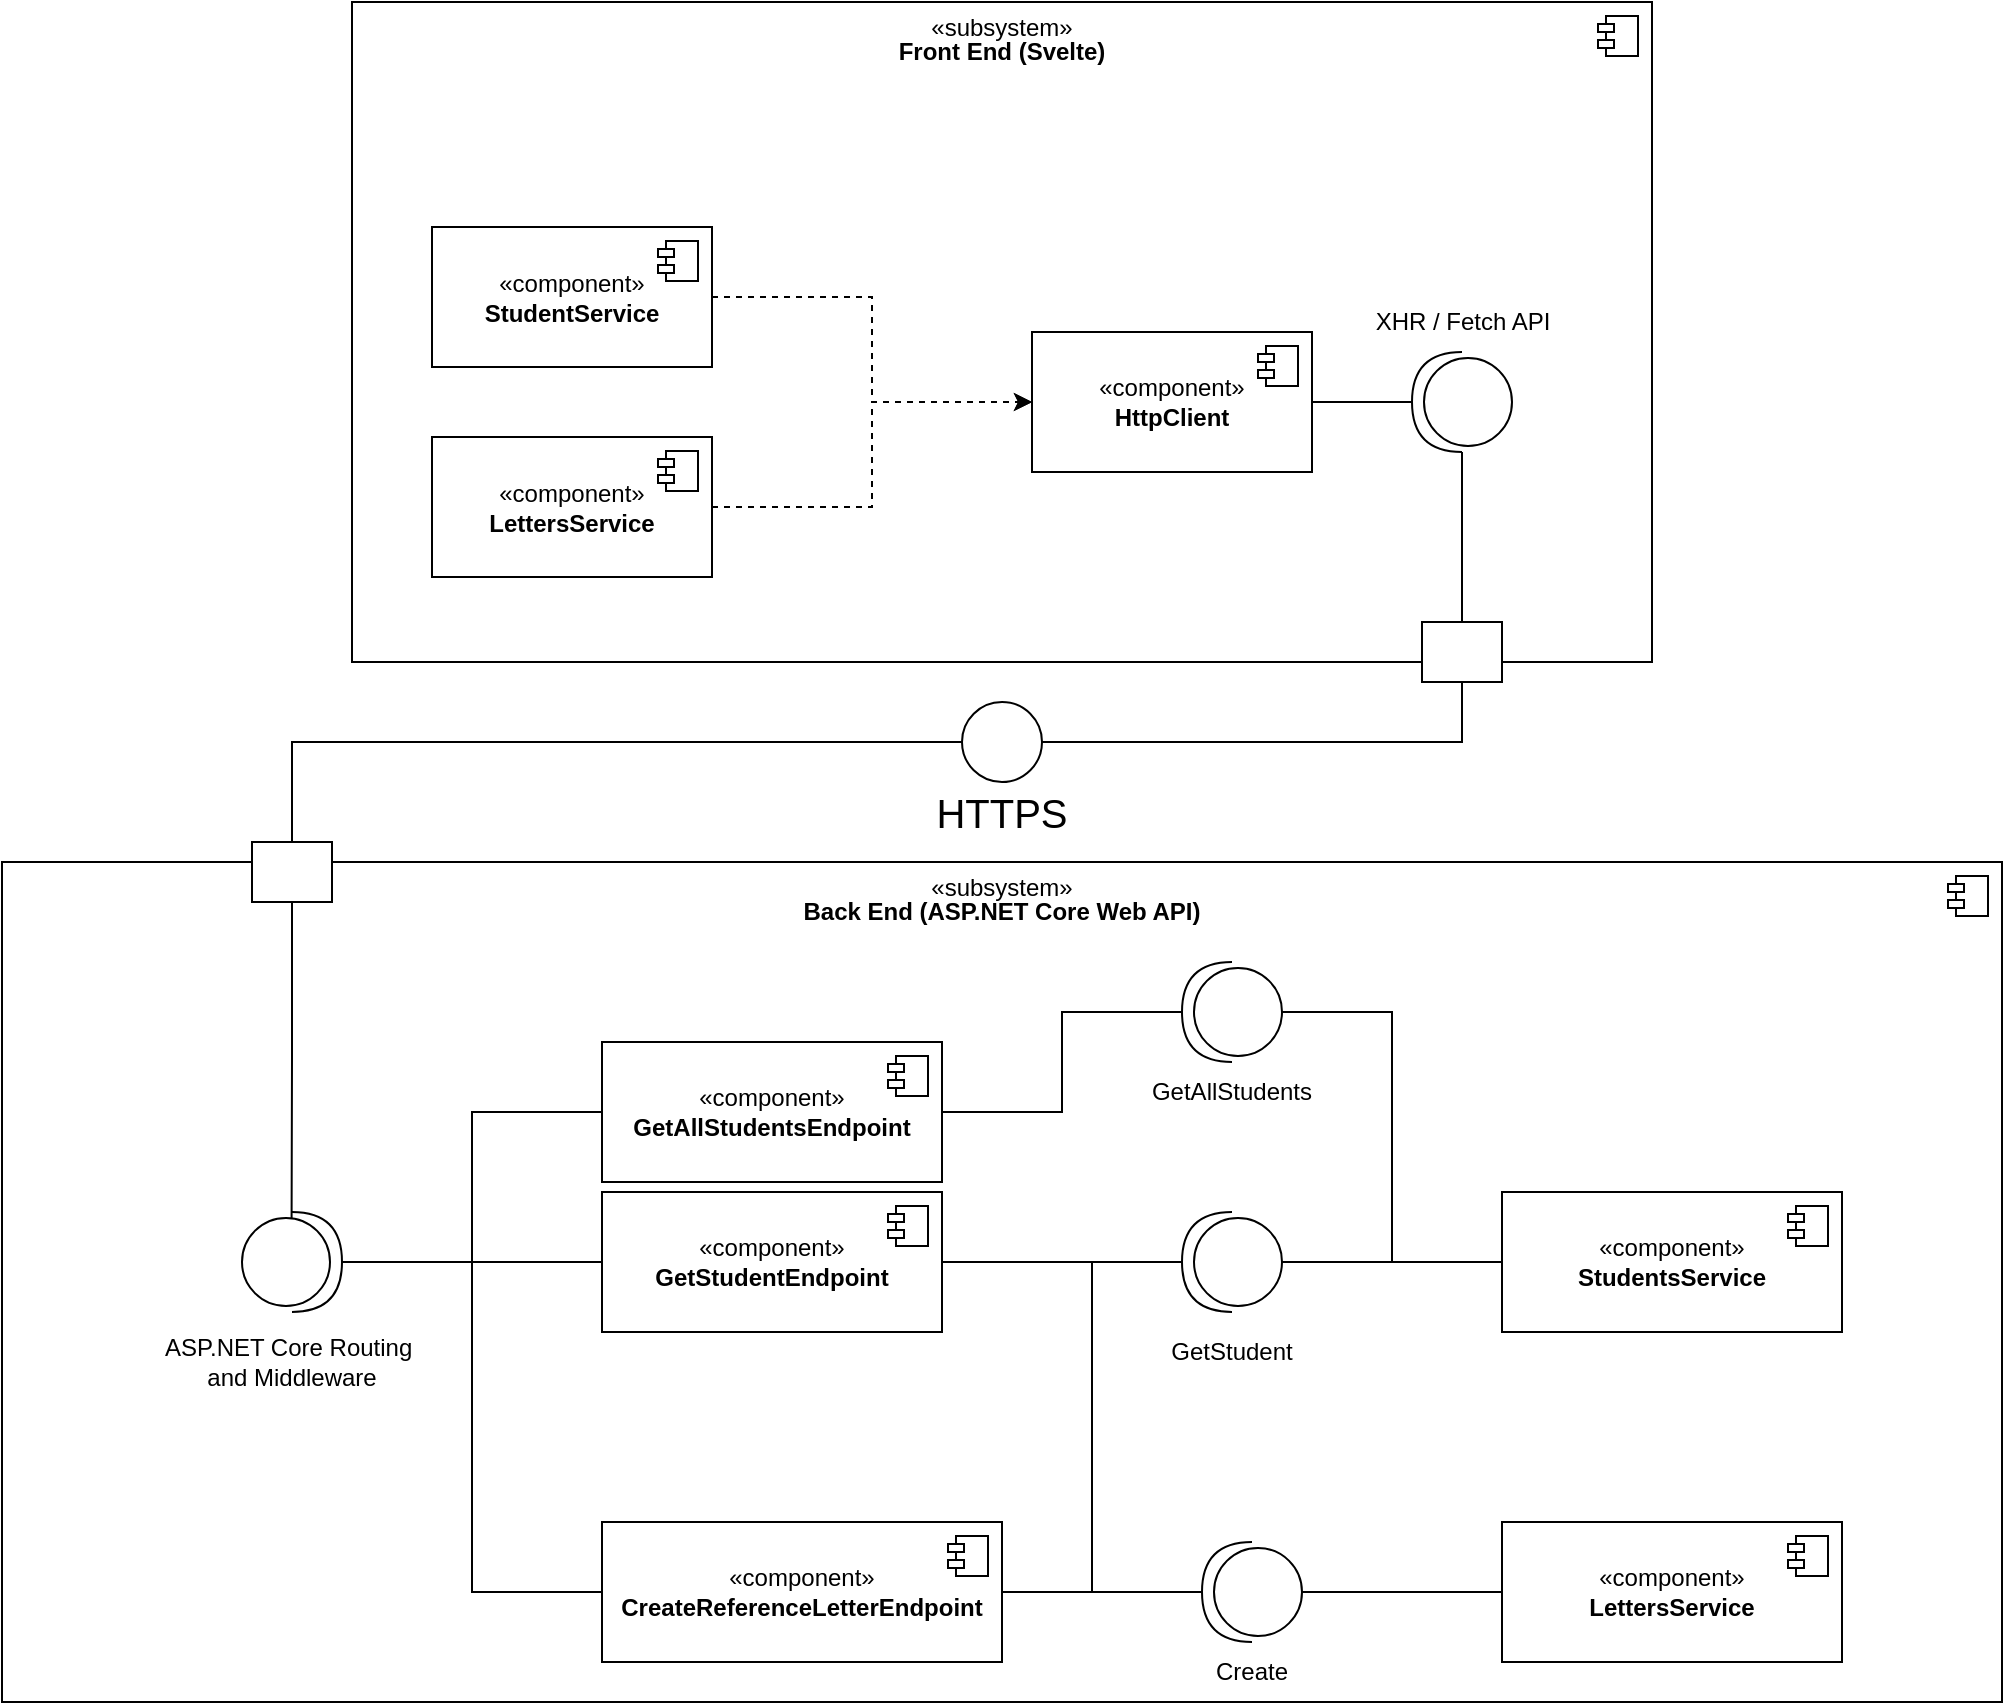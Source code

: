 <mxfile version="27.0.9">
  <diagram name="Page-1" id="jQp3iz5hJdYb-cLotaqS">
    <mxGraphModel dx="3201" dy="835" grid="1" gridSize="10" guides="1" tooltips="1" connect="1" arrows="1" fold="1" page="1" pageScale="1" pageWidth="850" pageHeight="1100" math="0" shadow="0">
      <root>
        <mxCell id="0" />
        <mxCell id="1" parent="0" />
        <mxCell id="27jedm5OofR4-CSV1UiA-5" value="&lt;div style=&quot;line-height: 100%;&quot;&gt;«subsystem»&lt;br&gt;&lt;b&gt;Front End (Svelte)&lt;/b&gt;&lt;/div&gt;" style="html=1;dropTarget=0;whiteSpace=wrap;align=center;imageVerticalAlign=top;imageAspect=1;verticalAlign=top;" vertex="1" parent="1">
          <mxGeometry x="-730" y="80" width="650" height="330" as="geometry" />
        </mxCell>
        <mxCell id="27jedm5OofR4-CSV1UiA-6" value="" style="shape=module;jettyWidth=8;jettyHeight=4;" vertex="1" parent="27jedm5OofR4-CSV1UiA-5">
          <mxGeometry x="1" width="20" height="20" relative="1" as="geometry">
            <mxPoint x="-27" y="7" as="offset" />
          </mxGeometry>
        </mxCell>
        <mxCell id="27jedm5OofR4-CSV1UiA-7" value="&lt;div style=&quot;line-height: 100%;&quot;&gt;«subsystem»&lt;br&gt;&lt;b&gt;Back End (ASP.NET Core Web API)&lt;/b&gt;&lt;/div&gt;" style="html=1;dropTarget=0;whiteSpace=wrap;align=center;imageVerticalAlign=top;imageAspect=1;verticalAlign=top;" vertex="1" parent="1">
          <mxGeometry x="-905" y="510" width="1000" height="420" as="geometry" />
        </mxCell>
        <mxCell id="27jedm5OofR4-CSV1UiA-8" value="" style="shape=module;jettyWidth=8;jettyHeight=4;" vertex="1" parent="27jedm5OofR4-CSV1UiA-7">
          <mxGeometry x="1" width="20" height="20" relative="1" as="geometry">
            <mxPoint x="-27" y="7" as="offset" />
          </mxGeometry>
        </mxCell>
        <mxCell id="27jedm5OofR4-CSV1UiA-13" style="edgeStyle=orthogonalEdgeStyle;rounded=0;orthogonalLoop=1;jettySize=auto;html=1;entryX=1;entryY=0.5;entryDx=0;entryDy=0;fontFamily=Helvetica;fontSize=12;fontColor=default;endArrow=none;startFill=0;" edge="1" parent="1" source="27jedm5OofR4-CSV1UiA-10" target="27jedm5OofR4-CSV1UiA-12">
          <mxGeometry relative="1" as="geometry">
            <Array as="points">
              <mxPoint x="-175" y="450" />
            </Array>
          </mxGeometry>
        </mxCell>
        <mxCell id="27jedm5OofR4-CSV1UiA-10" value="" style="rounded=0;whiteSpace=wrap;html=1;strokeColor=default;align=center;verticalAlign=middle;fontFamily=Helvetica;fontSize=12;fontColor=default;fillColor=default;" vertex="1" parent="1">
          <mxGeometry x="-195" y="390" width="40" height="30" as="geometry" />
        </mxCell>
        <mxCell id="27jedm5OofR4-CSV1UiA-67" style="edgeStyle=orthogonalEdgeStyle;rounded=0;orthogonalLoop=1;jettySize=auto;html=1;entryX=0;entryY=0.5;entryDx=0;entryDy=0;fontFamily=Helvetica;fontSize=12;fontColor=default;endArrow=none;startFill=0;" edge="1" parent="1" source="27jedm5OofR4-CSV1UiA-11" target="27jedm5OofR4-CSV1UiA-12">
          <mxGeometry relative="1" as="geometry">
            <Array as="points">
              <mxPoint x="-760" y="450" />
            </Array>
          </mxGeometry>
        </mxCell>
        <mxCell id="27jedm5OofR4-CSV1UiA-11" value="" style="rounded=0;whiteSpace=wrap;html=1;strokeColor=default;align=center;verticalAlign=middle;fontFamily=Helvetica;fontSize=12;fontColor=default;fillColor=default;" vertex="1" parent="1">
          <mxGeometry x="-780" y="500" width="40" height="30" as="geometry" />
        </mxCell>
        <mxCell id="27jedm5OofR4-CSV1UiA-12" value="" style="ellipse;whiteSpace=wrap;html=1;aspect=fixed;strokeColor=default;align=center;verticalAlign=middle;fontFamily=Helvetica;fontSize=12;fontColor=default;fillColor=default;" vertex="1" parent="1">
          <mxGeometry x="-425" y="430" width="40" height="40" as="geometry" />
        </mxCell>
        <mxCell id="27jedm5OofR4-CSV1UiA-15" value="HTTPS" style="text;html=1;align=center;verticalAlign=middle;whiteSpace=wrap;rounded=0;fontFamily=Helvetica;fontSize=20;fontColor=default;" vertex="1" parent="1">
          <mxGeometry x="-450" y="460" width="90" height="50" as="geometry" />
        </mxCell>
        <mxCell id="27jedm5OofR4-CSV1UiA-16" value="«component»&lt;br&gt;&lt;b&gt;HttpClient&lt;/b&gt;" style="html=1;dropTarget=0;whiteSpace=wrap;strokeColor=default;align=center;verticalAlign=middle;fontFamily=Helvetica;fontSize=12;fontColor=default;fillColor=default;" vertex="1" parent="1">
          <mxGeometry x="-390" y="245" width="140" height="70" as="geometry" />
        </mxCell>
        <mxCell id="27jedm5OofR4-CSV1UiA-17" value="" style="shape=module;jettyWidth=8;jettyHeight=4;strokeColor=default;align=center;verticalAlign=middle;fontFamily=Helvetica;fontSize=12;fontColor=default;fillColor=default;" vertex="1" parent="27jedm5OofR4-CSV1UiA-16">
          <mxGeometry x="1" width="20" height="20" relative="1" as="geometry">
            <mxPoint x="-27" y="7" as="offset" />
          </mxGeometry>
        </mxCell>
        <mxCell id="27jedm5OofR4-CSV1UiA-23" style="edgeStyle=orthogonalEdgeStyle;rounded=0;orthogonalLoop=1;jettySize=auto;html=1;entryX=0.5;entryY=0;entryDx=0;entryDy=0;fontFamily=Helvetica;fontSize=12;fontColor=default;endArrow=none;startFill=0;" edge="1" parent="1" source="27jedm5OofR4-CSV1UiA-21" target="27jedm5OofR4-CSV1UiA-10">
          <mxGeometry relative="1" as="geometry" />
        </mxCell>
        <mxCell id="27jedm5OofR4-CSV1UiA-21" value="" style="shape=providedRequiredInterface;html=1;verticalLabelPosition=bottom;sketch=0;strokeColor=default;align=center;verticalAlign=middle;fontFamily=Helvetica;fontSize=12;fontColor=default;fillColor=default;rotation=-180;" vertex="1" parent="1">
          <mxGeometry x="-200" y="255" width="50" height="50" as="geometry" />
        </mxCell>
        <mxCell id="27jedm5OofR4-CSV1UiA-22" style="edgeStyle=orthogonalEdgeStyle;rounded=0;orthogonalLoop=1;jettySize=auto;html=1;exitX=1;exitY=0.5;exitDx=0;exitDy=0;entryX=1;entryY=0.5;entryDx=0;entryDy=0;entryPerimeter=0;fontFamily=Helvetica;fontSize=12;fontColor=default;endArrow=none;startFill=0;" edge="1" parent="1" source="27jedm5OofR4-CSV1UiA-16" target="27jedm5OofR4-CSV1UiA-21">
          <mxGeometry relative="1" as="geometry" />
        </mxCell>
        <mxCell id="27jedm5OofR4-CSV1UiA-24" value="«component»&lt;br&gt;&lt;b&gt;StudentService&lt;/b&gt;" style="html=1;dropTarget=0;whiteSpace=wrap;strokeColor=default;align=center;verticalAlign=middle;fontFamily=Helvetica;fontSize=12;fontColor=default;fillColor=default;" vertex="1" parent="1">
          <mxGeometry x="-690" y="192.5" width="140" height="70" as="geometry" />
        </mxCell>
        <mxCell id="27jedm5OofR4-CSV1UiA-25" value="" style="shape=module;jettyWidth=8;jettyHeight=4;strokeColor=default;align=center;verticalAlign=middle;fontFamily=Helvetica;fontSize=12;fontColor=default;fillColor=default;" vertex="1" parent="27jedm5OofR4-CSV1UiA-24">
          <mxGeometry x="1" width="20" height="20" relative="1" as="geometry">
            <mxPoint x="-27" y="7" as="offset" />
          </mxGeometry>
        </mxCell>
        <mxCell id="27jedm5OofR4-CSV1UiA-34" style="edgeStyle=orthogonalEdgeStyle;rounded=0;orthogonalLoop=1;jettySize=auto;html=1;exitX=1;exitY=0.5;exitDx=0;exitDy=0;entryX=0;entryY=0.5;entryDx=0;entryDy=0;fontFamily=Helvetica;fontSize=12;fontColor=default;dashed=1;" edge="1" parent="1" source="27jedm5OofR4-CSV1UiA-26" target="27jedm5OofR4-CSV1UiA-16">
          <mxGeometry relative="1" as="geometry" />
        </mxCell>
        <mxCell id="27jedm5OofR4-CSV1UiA-26" value="«component»&lt;br&gt;&lt;b&gt;LettersService&lt;/b&gt;" style="html=1;dropTarget=0;whiteSpace=wrap;strokeColor=default;align=center;verticalAlign=middle;fontFamily=Helvetica;fontSize=12;fontColor=default;fillColor=default;" vertex="1" parent="1">
          <mxGeometry x="-690" y="297.5" width="140" height="70" as="geometry" />
        </mxCell>
        <mxCell id="27jedm5OofR4-CSV1UiA-27" value="" style="shape=module;jettyWidth=8;jettyHeight=4;strokeColor=default;align=center;verticalAlign=middle;fontFamily=Helvetica;fontSize=12;fontColor=default;fillColor=default;" vertex="1" parent="27jedm5OofR4-CSV1UiA-26">
          <mxGeometry x="1" width="20" height="20" relative="1" as="geometry">
            <mxPoint x="-27" y="7" as="offset" />
          </mxGeometry>
        </mxCell>
        <mxCell id="27jedm5OofR4-CSV1UiA-28" value="XHR / Fetch API" style="text;html=1;align=center;verticalAlign=middle;whiteSpace=wrap;rounded=0;fontFamily=Helvetica;fontSize=12;fontColor=default;" vertex="1" parent="1">
          <mxGeometry x="-227.5" y="225" width="105" height="30" as="geometry" />
        </mxCell>
        <mxCell id="27jedm5OofR4-CSV1UiA-32" style="edgeStyle=orthogonalEdgeStyle;rounded=0;orthogonalLoop=1;jettySize=auto;html=1;entryX=0;entryY=0.5;entryDx=0;entryDy=0;fontFamily=Helvetica;fontSize=12;fontColor=default;exitX=1;exitY=0.5;exitDx=0;exitDy=0;dashed=1;" edge="1" parent="1" source="27jedm5OofR4-CSV1UiA-24" target="27jedm5OofR4-CSV1UiA-16">
          <mxGeometry relative="1" as="geometry">
            <mxPoint x="-440" y="280.0" as="sourcePoint" />
          </mxGeometry>
        </mxCell>
        <mxCell id="27jedm5OofR4-CSV1UiA-36" value="«component»&lt;br&gt;&lt;b&gt;GetAllStudentsEndpoint&lt;/b&gt;" style="html=1;dropTarget=0;whiteSpace=wrap;strokeColor=default;align=center;verticalAlign=middle;fontFamily=Helvetica;fontSize=12;fontColor=default;fillColor=default;" vertex="1" parent="1">
          <mxGeometry x="-605" y="600" width="170" height="70" as="geometry" />
        </mxCell>
        <mxCell id="27jedm5OofR4-CSV1UiA-37" value="" style="shape=module;jettyWidth=8;jettyHeight=4;strokeColor=default;align=center;verticalAlign=middle;fontFamily=Helvetica;fontSize=12;fontColor=default;fillColor=default;" vertex="1" parent="27jedm5OofR4-CSV1UiA-36">
          <mxGeometry x="1" width="20" height="20" relative="1" as="geometry">
            <mxPoint x="-27" y="7" as="offset" />
          </mxGeometry>
        </mxCell>
        <mxCell id="27jedm5OofR4-CSV1UiA-38" value="«component»&lt;br&gt;&lt;b&gt;GetStudentEndpoint&lt;/b&gt;" style="html=1;dropTarget=0;whiteSpace=wrap;strokeColor=default;align=center;verticalAlign=middle;fontFamily=Helvetica;fontSize=12;fontColor=default;fillColor=default;" vertex="1" parent="1">
          <mxGeometry x="-605" y="675" width="170" height="70" as="geometry" />
        </mxCell>
        <mxCell id="27jedm5OofR4-CSV1UiA-39" value="" style="shape=module;jettyWidth=8;jettyHeight=4;strokeColor=default;align=center;verticalAlign=middle;fontFamily=Helvetica;fontSize=12;fontColor=default;fillColor=default;" vertex="1" parent="27jedm5OofR4-CSV1UiA-38">
          <mxGeometry x="1" width="20" height="20" relative="1" as="geometry">
            <mxPoint x="-27" y="7" as="offset" />
          </mxGeometry>
        </mxCell>
        <mxCell id="27jedm5OofR4-CSV1UiA-40" value="«component»&lt;br&gt;&lt;b&gt;CreateReferenceLetterEndpoint&lt;/b&gt;" style="html=1;dropTarget=0;whiteSpace=wrap;strokeColor=default;align=center;verticalAlign=middle;fontFamily=Helvetica;fontSize=12;fontColor=default;fillColor=default;" vertex="1" parent="1">
          <mxGeometry x="-605" y="840" width="200" height="70" as="geometry" />
        </mxCell>
        <mxCell id="27jedm5OofR4-CSV1UiA-41" value="" style="shape=module;jettyWidth=8;jettyHeight=4;strokeColor=default;align=center;verticalAlign=middle;fontFamily=Helvetica;fontSize=12;fontColor=default;fillColor=default;" vertex="1" parent="27jedm5OofR4-CSV1UiA-40">
          <mxGeometry x="1" width="20" height="20" relative="1" as="geometry">
            <mxPoint x="-27" y="7" as="offset" />
          </mxGeometry>
        </mxCell>
        <mxCell id="27jedm5OofR4-CSV1UiA-43" style="edgeStyle=orthogonalEdgeStyle;rounded=0;orthogonalLoop=1;jettySize=auto;html=1;exitX=1;exitY=0.5;exitDx=0;exitDy=0;exitPerimeter=0;entryX=0;entryY=0.5;entryDx=0;entryDy=0;fontFamily=Helvetica;fontSize=12;fontColor=default;endArrow=none;startFill=0;" edge="1" parent="1" source="27jedm5OofR4-CSV1UiA-42" target="27jedm5OofR4-CSV1UiA-36">
          <mxGeometry relative="1" as="geometry" />
        </mxCell>
        <mxCell id="27jedm5OofR4-CSV1UiA-42" value="" style="shape=providedRequiredInterface;html=1;verticalLabelPosition=bottom;sketch=0;strokeColor=default;align=center;verticalAlign=middle;fontFamily=Helvetica;fontSize=12;fontColor=default;fillColor=default;rotation=0;" vertex="1" parent="1">
          <mxGeometry x="-785" y="685" width="50" height="50" as="geometry" />
        </mxCell>
        <mxCell id="27jedm5OofR4-CSV1UiA-44" style="edgeStyle=orthogonalEdgeStyle;rounded=0;orthogonalLoop=1;jettySize=auto;html=1;entryX=1;entryY=0.5;entryDx=0;entryDy=0;entryPerimeter=0;fontFamily=Helvetica;fontSize=12;fontColor=default;endArrow=none;startFill=0;" edge="1" parent="1" source="27jedm5OofR4-CSV1UiA-38" target="27jedm5OofR4-CSV1UiA-42">
          <mxGeometry relative="1" as="geometry" />
        </mxCell>
        <mxCell id="27jedm5OofR4-CSV1UiA-46" style="edgeStyle=orthogonalEdgeStyle;rounded=0;orthogonalLoop=1;jettySize=auto;html=1;entryX=1;entryY=0.5;entryDx=0;entryDy=0;entryPerimeter=0;fontFamily=Helvetica;fontSize=12;fontColor=default;endArrow=none;startFill=0;" edge="1" parent="1" source="27jedm5OofR4-CSV1UiA-40" target="27jedm5OofR4-CSV1UiA-42">
          <mxGeometry relative="1" as="geometry" />
        </mxCell>
        <mxCell id="27jedm5OofR4-CSV1UiA-47" style="edgeStyle=orthogonalEdgeStyle;rounded=0;orthogonalLoop=1;jettySize=auto;html=1;entryX=0.496;entryY=0.062;entryDx=0;entryDy=0;entryPerimeter=0;fontFamily=Helvetica;fontSize=12;fontColor=default;endArrow=none;startFill=0;" edge="1" parent="1" source="27jedm5OofR4-CSV1UiA-11" target="27jedm5OofR4-CSV1UiA-42">
          <mxGeometry relative="1" as="geometry" />
        </mxCell>
        <mxCell id="27jedm5OofR4-CSV1UiA-48" value="ASP.NET Core Routing&amp;nbsp;&lt;div&gt;and Middleware&lt;/div&gt;" style="text;html=1;align=center;verticalAlign=middle;whiteSpace=wrap;rounded=0;fontFamily=Helvetica;fontSize=12;fontColor=default;" vertex="1" parent="1">
          <mxGeometry x="-840" y="740" width="160" height="40" as="geometry" />
        </mxCell>
        <mxCell id="27jedm5OofR4-CSV1UiA-49" value="«component»&lt;br&gt;&lt;b&gt;StudentsService&lt;/b&gt;" style="html=1;dropTarget=0;whiteSpace=wrap;strokeColor=default;align=center;verticalAlign=middle;fontFamily=Helvetica;fontSize=12;fontColor=default;fillColor=default;" vertex="1" parent="1">
          <mxGeometry x="-155" y="675" width="170" height="70" as="geometry" />
        </mxCell>
        <mxCell id="27jedm5OofR4-CSV1UiA-50" value="" style="shape=module;jettyWidth=8;jettyHeight=4;strokeColor=default;align=center;verticalAlign=middle;fontFamily=Helvetica;fontSize=12;fontColor=default;fillColor=default;" vertex="1" parent="27jedm5OofR4-CSV1UiA-49">
          <mxGeometry x="1" width="20" height="20" relative="1" as="geometry">
            <mxPoint x="-27" y="7" as="offset" />
          </mxGeometry>
        </mxCell>
        <mxCell id="27jedm5OofR4-CSV1UiA-51" value="«component»&lt;br&gt;&lt;b&gt;LettersService&lt;/b&gt;" style="html=1;dropTarget=0;whiteSpace=wrap;strokeColor=default;align=center;verticalAlign=middle;fontFamily=Helvetica;fontSize=12;fontColor=default;fillColor=default;" vertex="1" parent="1">
          <mxGeometry x="-155" y="840" width="170" height="70" as="geometry" />
        </mxCell>
        <mxCell id="27jedm5OofR4-CSV1UiA-52" value="" style="shape=module;jettyWidth=8;jettyHeight=4;strokeColor=default;align=center;verticalAlign=middle;fontFamily=Helvetica;fontSize=12;fontColor=default;fillColor=default;" vertex="1" parent="27jedm5OofR4-CSV1UiA-51">
          <mxGeometry x="1" width="20" height="20" relative="1" as="geometry">
            <mxPoint x="-27" y="7" as="offset" />
          </mxGeometry>
        </mxCell>
        <mxCell id="27jedm5OofR4-CSV1UiA-55" style="edgeStyle=orthogonalEdgeStyle;rounded=0;orthogonalLoop=1;jettySize=auto;html=1;entryX=0;entryY=0.5;entryDx=0;entryDy=0;fontFamily=Helvetica;fontSize=12;fontColor=default;endArrow=none;startFill=0;" edge="1" parent="1" source="27jedm5OofR4-CSV1UiA-53" target="27jedm5OofR4-CSV1UiA-49">
          <mxGeometry relative="1" as="geometry" />
        </mxCell>
        <mxCell id="27jedm5OofR4-CSV1UiA-53" value="" style="shape=providedRequiredInterface;html=1;verticalLabelPosition=bottom;sketch=0;strokeColor=default;align=center;verticalAlign=middle;fontFamily=Helvetica;fontSize=12;fontColor=default;fillColor=default;rotation=-180;" vertex="1" parent="1">
          <mxGeometry x="-315" y="560" width="50" height="50" as="geometry" />
        </mxCell>
        <mxCell id="27jedm5OofR4-CSV1UiA-54" style="edgeStyle=orthogonalEdgeStyle;rounded=0;orthogonalLoop=1;jettySize=auto;html=1;exitX=1;exitY=0.5;exitDx=0;exitDy=0;entryX=1;entryY=0.5;entryDx=0;entryDy=0;entryPerimeter=0;fontFamily=Helvetica;fontSize=12;fontColor=default;endArrow=none;startFill=0;" edge="1" parent="1" source="27jedm5OofR4-CSV1UiA-36" target="27jedm5OofR4-CSV1UiA-53">
          <mxGeometry relative="1" as="geometry" />
        </mxCell>
        <mxCell id="27jedm5OofR4-CSV1UiA-56" value="GetAllStudents" style="text;html=1;align=center;verticalAlign=middle;whiteSpace=wrap;rounded=0;fontFamily=Helvetica;fontSize=12;fontColor=default;" vertex="1" parent="1">
          <mxGeometry x="-340" y="610" width="100" height="30" as="geometry" />
        </mxCell>
        <mxCell id="27jedm5OofR4-CSV1UiA-60" style="edgeStyle=orthogonalEdgeStyle;rounded=0;orthogonalLoop=1;jettySize=auto;html=1;exitX=0;exitY=0.5;exitDx=0;exitDy=0;exitPerimeter=0;entryX=0;entryY=0.5;entryDx=0;entryDy=0;fontFamily=Helvetica;fontSize=12;fontColor=default;startArrow=none;startFill=0;endArrow=none;" edge="1" parent="1" source="27jedm5OofR4-CSV1UiA-57" target="27jedm5OofR4-CSV1UiA-49">
          <mxGeometry relative="1" as="geometry" />
        </mxCell>
        <mxCell id="27jedm5OofR4-CSV1UiA-57" value="" style="shape=providedRequiredInterface;html=1;verticalLabelPosition=bottom;sketch=0;strokeColor=default;align=center;verticalAlign=middle;fontFamily=Helvetica;fontSize=12;fontColor=default;fillColor=default;rotation=-180;" vertex="1" parent="1">
          <mxGeometry x="-315" y="685" width="50" height="50" as="geometry" />
        </mxCell>
        <mxCell id="27jedm5OofR4-CSV1UiA-58" value="GetStudent" style="text;html=1;align=center;verticalAlign=middle;whiteSpace=wrap;rounded=0;fontFamily=Helvetica;fontSize=12;fontColor=default;" vertex="1" parent="1">
          <mxGeometry x="-340" y="740" width="100" height="30" as="geometry" />
        </mxCell>
        <mxCell id="27jedm5OofR4-CSV1UiA-59" style="edgeStyle=orthogonalEdgeStyle;rounded=0;orthogonalLoop=1;jettySize=auto;html=1;exitX=1;exitY=0.5;exitDx=0;exitDy=0;entryX=1;entryY=0.5;entryDx=0;entryDy=0;entryPerimeter=0;fontFamily=Helvetica;fontSize=12;fontColor=default;startArrow=none;startFill=0;endArrow=none;" edge="1" parent="1" source="27jedm5OofR4-CSV1UiA-38" target="27jedm5OofR4-CSV1UiA-57">
          <mxGeometry relative="1" as="geometry" />
        </mxCell>
        <mxCell id="27jedm5OofR4-CSV1UiA-61" style="edgeStyle=orthogonalEdgeStyle;rounded=0;orthogonalLoop=1;jettySize=auto;html=1;exitX=1;exitY=0.5;exitDx=0;exitDy=0;entryX=1;entryY=0.5;entryDx=0;entryDy=0;entryPerimeter=0;fontFamily=Helvetica;fontSize=12;fontColor=default;endArrow=none;startFill=0;" edge="1" parent="1" source="27jedm5OofR4-CSV1UiA-40" target="27jedm5OofR4-CSV1UiA-57">
          <mxGeometry relative="1" as="geometry" />
        </mxCell>
        <mxCell id="27jedm5OofR4-CSV1UiA-66" style="edgeStyle=orthogonalEdgeStyle;rounded=0;orthogonalLoop=1;jettySize=auto;html=1;exitX=0;exitY=0.5;exitDx=0;exitDy=0;exitPerimeter=0;entryX=0;entryY=0.5;entryDx=0;entryDy=0;fontFamily=Helvetica;fontSize=12;fontColor=default;endArrow=none;startFill=0;" edge="1" parent="1" source="27jedm5OofR4-CSV1UiA-63" target="27jedm5OofR4-CSV1UiA-51">
          <mxGeometry relative="1" as="geometry" />
        </mxCell>
        <mxCell id="27jedm5OofR4-CSV1UiA-63" value="" style="shape=providedRequiredInterface;html=1;verticalLabelPosition=bottom;sketch=0;strokeColor=default;align=center;verticalAlign=middle;fontFamily=Helvetica;fontSize=12;fontColor=default;fillColor=default;rotation=-180;" vertex="1" parent="1">
          <mxGeometry x="-305" y="850" width="50" height="50" as="geometry" />
        </mxCell>
        <mxCell id="27jedm5OofR4-CSV1UiA-64" value="Create" style="text;html=1;align=center;verticalAlign=middle;whiteSpace=wrap;rounded=0;fontFamily=Helvetica;fontSize=12;fontColor=default;" vertex="1" parent="1">
          <mxGeometry x="-330" y="900" width="100" height="30" as="geometry" />
        </mxCell>
        <mxCell id="27jedm5OofR4-CSV1UiA-65" style="edgeStyle=orthogonalEdgeStyle;rounded=0;orthogonalLoop=1;jettySize=auto;html=1;entryX=1;entryY=0.5;entryDx=0;entryDy=0;entryPerimeter=0;fontFamily=Helvetica;fontSize=12;fontColor=default;endArrow=none;startFill=0;" edge="1" parent="1" source="27jedm5OofR4-CSV1UiA-40" target="27jedm5OofR4-CSV1UiA-63">
          <mxGeometry relative="1" as="geometry" />
        </mxCell>
      </root>
    </mxGraphModel>
  </diagram>
</mxfile>
